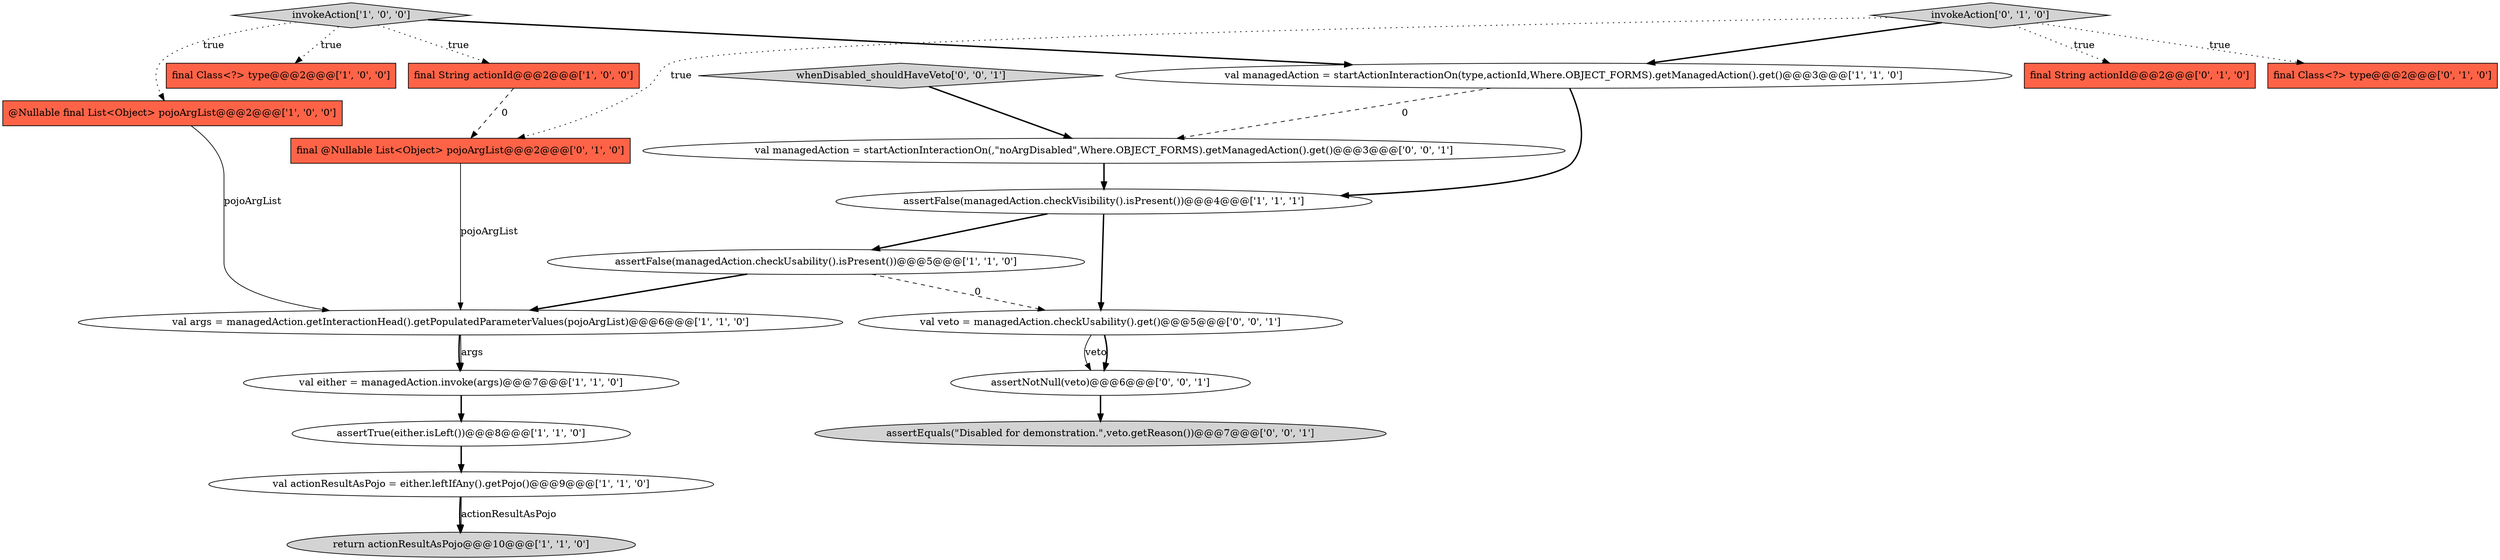 digraph {
10 [style = filled, label = "val either = managedAction.invoke(args)@@@7@@@['1', '1', '0']", fillcolor = white, shape = ellipse image = "AAA0AAABBB1BBB"];
20 [style = filled, label = "val managedAction = startActionInteractionOn(,\"noArgDisabled\",Where.OBJECT_FORMS).getManagedAction().get()@@@3@@@['0', '0', '1']", fillcolor = white, shape = ellipse image = "AAA0AAABBB3BBB"];
0 [style = filled, label = "val args = managedAction.getInteractionHead().getPopulatedParameterValues(pojoArgList)@@@6@@@['1', '1', '0']", fillcolor = white, shape = ellipse image = "AAA0AAABBB1BBB"];
18 [style = filled, label = "assertEquals(\"Disabled for demonstration.\",veto.getReason())@@@7@@@['0', '0', '1']", fillcolor = lightgray, shape = ellipse image = "AAA0AAABBB3BBB"];
14 [style = filled, label = "final String actionId@@@2@@@['0', '1', '0']", fillcolor = tomato, shape = box image = "AAA0AAABBB2BBB"];
6 [style = filled, label = "assertTrue(either.isLeft())@@@8@@@['1', '1', '0']", fillcolor = white, shape = ellipse image = "AAA0AAABBB1BBB"];
19 [style = filled, label = "whenDisabled_shouldHaveVeto['0', '0', '1']", fillcolor = lightgray, shape = diamond image = "AAA0AAABBB3BBB"];
3 [style = filled, label = "final Class<?> type@@@2@@@['1', '0', '0']", fillcolor = tomato, shape = box image = "AAA0AAABBB1BBB"];
13 [style = filled, label = "invokeAction['0', '1', '0']", fillcolor = lightgray, shape = diamond image = "AAA0AAABBB2BBB"];
2 [style = filled, label = "@Nullable final List<Object> pojoArgList@@@2@@@['1', '0', '0']", fillcolor = tomato, shape = box image = "AAA0AAABBB1BBB"];
17 [style = filled, label = "assertNotNull(veto)@@@6@@@['0', '0', '1']", fillcolor = white, shape = ellipse image = "AAA0AAABBB3BBB"];
12 [style = filled, label = "final Class<?> type@@@2@@@['0', '1', '0']", fillcolor = tomato, shape = box image = "AAA0AAABBB2BBB"];
4 [style = filled, label = "return actionResultAsPojo@@@10@@@['1', '1', '0']", fillcolor = lightgray, shape = ellipse image = "AAA0AAABBB1BBB"];
15 [style = filled, label = "final @Nullable List<Object> pojoArgList@@@2@@@['0', '1', '0']", fillcolor = tomato, shape = box image = "AAA1AAABBB2BBB"];
5 [style = filled, label = "assertFalse(managedAction.checkVisibility().isPresent())@@@4@@@['1', '1', '1']", fillcolor = white, shape = ellipse image = "AAA0AAABBB1BBB"];
8 [style = filled, label = "final String actionId@@@2@@@['1', '0', '0']", fillcolor = tomato, shape = box image = "AAA1AAABBB1BBB"];
1 [style = filled, label = "val actionResultAsPojo = either.leftIfAny().getPojo()@@@9@@@['1', '1', '0']", fillcolor = white, shape = ellipse image = "AAA0AAABBB1BBB"];
16 [style = filled, label = "val veto = managedAction.checkUsability().get()@@@5@@@['0', '0', '1']", fillcolor = white, shape = ellipse image = "AAA0AAABBB3BBB"];
11 [style = filled, label = "invokeAction['1', '0', '0']", fillcolor = lightgray, shape = diamond image = "AAA0AAABBB1BBB"];
9 [style = filled, label = "assertFalse(managedAction.checkUsability().isPresent())@@@5@@@['1', '1', '0']", fillcolor = white, shape = ellipse image = "AAA0AAABBB1BBB"];
7 [style = filled, label = "val managedAction = startActionInteractionOn(type,actionId,Where.OBJECT_FORMS).getManagedAction().get()@@@3@@@['1', '1', '0']", fillcolor = white, shape = ellipse image = "AAA0AAABBB1BBB"];
16->17 [style = solid, label="veto"];
1->4 [style = bold, label=""];
9->16 [style = dashed, label="0"];
9->0 [style = bold, label=""];
5->9 [style = bold, label=""];
13->12 [style = dotted, label="true"];
19->20 [style = bold, label=""];
8->15 [style = dashed, label="0"];
1->4 [style = solid, label="actionResultAsPojo"];
7->20 [style = dashed, label="0"];
16->17 [style = bold, label=""];
10->6 [style = bold, label=""];
2->0 [style = solid, label="pojoArgList"];
20->5 [style = bold, label=""];
5->16 [style = bold, label=""];
15->0 [style = solid, label="pojoArgList"];
6->1 [style = bold, label=""];
7->5 [style = bold, label=""];
0->10 [style = bold, label=""];
11->2 [style = dotted, label="true"];
13->7 [style = bold, label=""];
11->7 [style = bold, label=""];
11->8 [style = dotted, label="true"];
13->15 [style = dotted, label="true"];
13->14 [style = dotted, label="true"];
11->3 [style = dotted, label="true"];
0->10 [style = solid, label="args"];
17->18 [style = bold, label=""];
}
